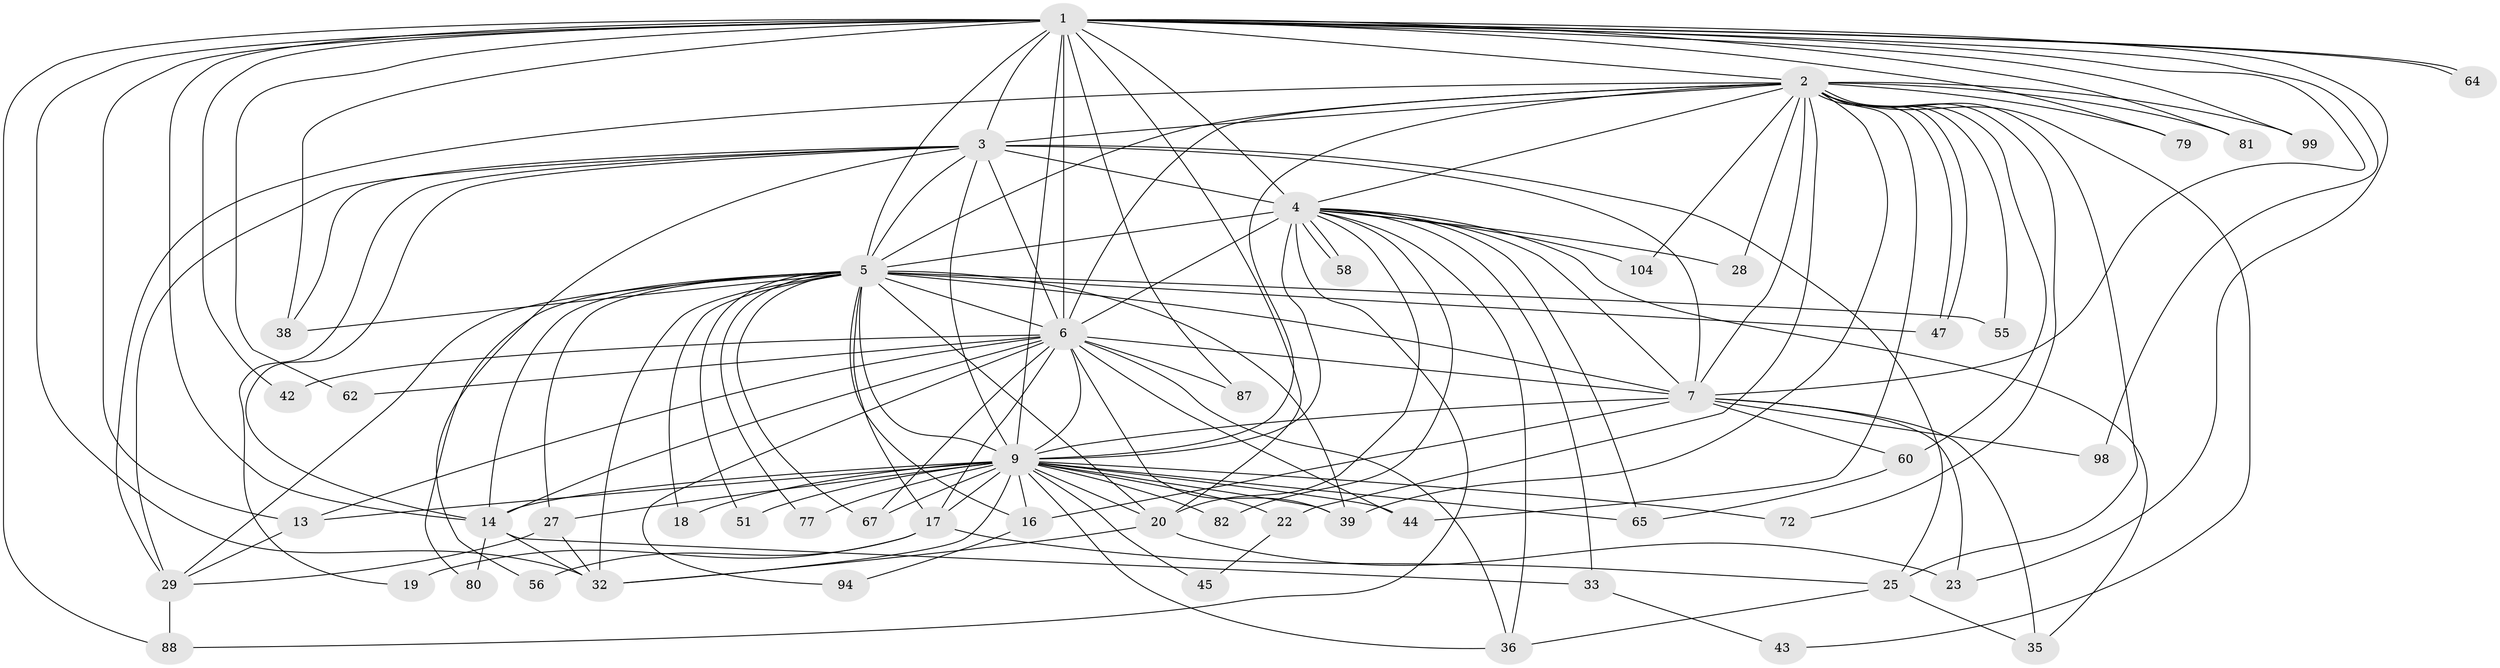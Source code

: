// original degree distribution, {27: 0.009433962264150943, 28: 0.018867924528301886, 14: 0.009433962264150943, 23: 0.009433962264150943, 26: 0.009433962264150943, 17: 0.009433962264150943, 15: 0.009433962264150943, 16: 0.009433962264150943, 13: 0.009433962264150943, 6: 0.03773584905660377, 2: 0.4811320754716981, 3: 0.27358490566037735, 4: 0.08490566037735849, 8: 0.009433962264150943, 5: 0.018867924528301886}
// Generated by graph-tools (version 1.1) at 2025/13/03/09/25 04:13:54]
// undirected, 53 vertices, 146 edges
graph export_dot {
graph [start="1"]
  node [color=gray90,style=filled];
  1;
  2;
  3 [super="+10"];
  4 [super="+21+50"];
  5 [super="+90+68+73+11+91+15+69"];
  6 [super="+8"];
  7;
  9 [super="+83+46+26+34+37"];
  13 [super="+84"];
  14 [super="+63+30"];
  16;
  17 [super="+24+54+89"];
  18;
  19;
  20 [super="+97+52"];
  22;
  23;
  25 [super="+31"];
  27 [super="+102+70"];
  28;
  29 [super="+76"];
  32 [super="+41"];
  33;
  35 [super="+75"];
  36 [super="+61"];
  38 [super="+74"];
  39 [super="+49+53"];
  42;
  43;
  44;
  45;
  47;
  51;
  55;
  56;
  58;
  60 [super="+85"];
  62 [super="+86"];
  64;
  65;
  67;
  72;
  77;
  79;
  80;
  81;
  82;
  87;
  88 [super="+106"];
  94;
  98;
  99;
  104;
  1 -- 2;
  1 -- 3 [weight=3];
  1 -- 4 [weight=2];
  1 -- 5;
  1 -- 6 [weight=2];
  1 -- 7;
  1 -- 9;
  1 -- 13;
  1 -- 20;
  1 -- 23;
  1 -- 32;
  1 -- 38;
  1 -- 42;
  1 -- 62;
  1 -- 64;
  1 -- 64;
  1 -- 79;
  1 -- 81;
  1 -- 87;
  1 -- 88;
  1 -- 98;
  1 -- 99;
  1 -- 14;
  2 -- 3 [weight=2];
  2 -- 4 [weight=2];
  2 -- 5 [weight=3];
  2 -- 6 [weight=2];
  2 -- 7;
  2 -- 9;
  2 -- 22;
  2 -- 25;
  2 -- 28;
  2 -- 29;
  2 -- 39;
  2 -- 43;
  2 -- 44;
  2 -- 47;
  2 -- 47;
  2 -- 55;
  2 -- 60;
  2 -- 72;
  2 -- 79;
  2 -- 81;
  2 -- 99;
  2 -- 104;
  3 -- 4 [weight=4];
  3 -- 5 [weight=2];
  3 -- 6 [weight=4];
  3 -- 7 [weight=2];
  3 -- 9 [weight=2];
  3 -- 19;
  3 -- 56;
  3 -- 14;
  3 -- 38;
  3 -- 25;
  3 -- 29;
  4 -- 5 [weight=3];
  4 -- 6 [weight=2];
  4 -- 7;
  4 -- 9 [weight=2];
  4 -- 28;
  4 -- 33;
  4 -- 35;
  4 -- 36;
  4 -- 58;
  4 -- 58;
  4 -- 82;
  4 -- 88;
  4 -- 104;
  4 -- 20;
  4 -- 65;
  5 -- 6 [weight=2];
  5 -- 7;
  5 -- 9 [weight=4];
  5 -- 14 [weight=4];
  5 -- 18;
  5 -- 27;
  5 -- 38;
  5 -- 51;
  5 -- 55;
  5 -- 29;
  5 -- 16;
  5 -- 77;
  5 -- 20;
  5 -- 80;
  5 -- 17;
  5 -- 39;
  5 -- 47;
  5 -- 67;
  5 -- 32;
  6 -- 7 [weight=2];
  6 -- 9 [weight=3];
  6 -- 13;
  6 -- 14;
  6 -- 42;
  6 -- 62 [weight=2];
  6 -- 87;
  6 -- 67;
  6 -- 17 [weight=2];
  6 -- 94;
  6 -- 36;
  6 -- 39 [weight=2];
  6 -- 44;
  7 -- 9 [weight=2];
  7 -- 16;
  7 -- 23;
  7 -- 60;
  7 -- 98;
  7 -- 35;
  9 -- 16;
  9 -- 18;
  9 -- 20;
  9 -- 22;
  9 -- 27;
  9 -- 32;
  9 -- 45;
  9 -- 65;
  9 -- 67;
  9 -- 72;
  9 -- 82;
  9 -- 17;
  9 -- 44;
  9 -- 13;
  9 -- 14;
  9 -- 36;
  9 -- 39;
  9 -- 77;
  9 -- 51;
  13 -- 29;
  14 -- 33;
  14 -- 80;
  14 -- 32;
  16 -- 94;
  17 -- 19 [weight=2];
  17 -- 25;
  17 -- 56;
  20 -- 32;
  20 -- 23;
  22 -- 45;
  25 -- 35;
  25 -- 36;
  27 -- 29;
  27 -- 32;
  29 -- 88;
  33 -- 43;
  60 -- 65;
}

